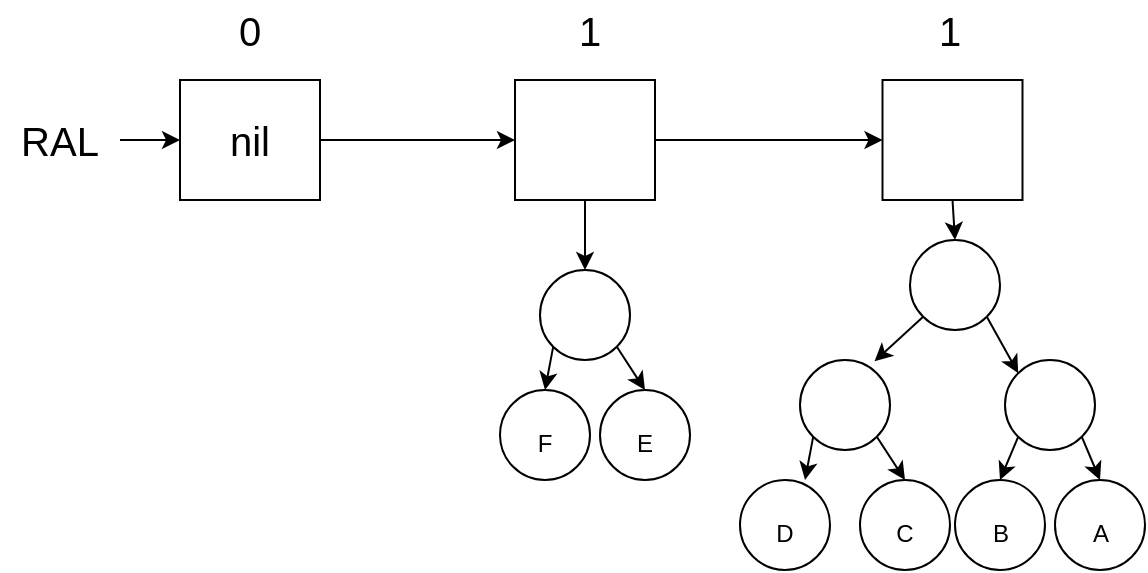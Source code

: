 <mxfile version="16.4.0" type="device"><diagram id="QcZmb7eFFJxZ3x-xjz1x" name="Page-1"><mxGraphModel dx="1203" dy="829" grid="1" gridSize="10" guides="1" tooltips="1" connect="1" arrows="1" fold="1" page="1" pageScale="1" pageWidth="850" pageHeight="1100" math="0" shadow="0"><root><mxCell id="0"/><mxCell id="1" parent="0"/><mxCell id="-DS1Y1ChxDshjBo23wWi-69" value="" style="edgeStyle=none;rounded=0;orthogonalLoop=1;jettySize=auto;html=1;fontSize=12;" edge="1" parent="1" source="-DS1Y1ChxDshjBo23wWi-3" target="-DS1Y1ChxDshjBo23wWi-4"><mxGeometry relative="1" as="geometry"/></mxCell><mxCell id="-DS1Y1ChxDshjBo23wWi-3" value="nil" style="rounded=0;whiteSpace=wrap;html=1;fontSize=20;" vertex="1" parent="1"><mxGeometry x="130" y="130" width="70" height="60" as="geometry"/></mxCell><mxCell id="-DS1Y1ChxDshjBo23wWi-70" value="" style="edgeStyle=none;rounded=0;orthogonalLoop=1;jettySize=auto;html=1;fontSize=12;" edge="1" parent="1" source="-DS1Y1ChxDshjBo23wWi-4" target="-DS1Y1ChxDshjBo23wWi-5"><mxGeometry relative="1" as="geometry"/></mxCell><mxCell id="-DS1Y1ChxDshjBo23wWi-89" style="edgeStyle=none;rounded=0;orthogonalLoop=1;jettySize=auto;html=1;exitX=0.5;exitY=1;exitDx=0;exitDy=0;entryX=0.5;entryY=0;entryDx=0;entryDy=0;fontSize=12;" edge="1" parent="1" source="-DS1Y1ChxDshjBo23wWi-4" target="-DS1Y1ChxDshjBo23wWi-86"><mxGeometry relative="1" as="geometry"/></mxCell><mxCell id="-DS1Y1ChxDshjBo23wWi-4" value="" style="rounded=0;whiteSpace=wrap;html=1;fontSize=20;" vertex="1" parent="1"><mxGeometry x="297.5" y="130" width="70" height="60" as="geometry"/></mxCell><mxCell id="-DS1Y1ChxDshjBo23wWi-65" style="edgeStyle=none;rounded=0;orthogonalLoop=1;jettySize=auto;html=1;exitX=0.5;exitY=1;exitDx=0;exitDy=0;entryX=0.5;entryY=0;entryDx=0;entryDy=0;fontSize=12;" edge="1" parent="1" source="-DS1Y1ChxDshjBo23wWi-5" target="-DS1Y1ChxDshjBo23wWi-17"><mxGeometry relative="1" as="geometry"/></mxCell><mxCell id="-DS1Y1ChxDshjBo23wWi-5" value="" style="rounded=0;whiteSpace=wrap;html=1;fontSize=20;" vertex="1" parent="1"><mxGeometry x="481.25" y="130" width="70" height="60" as="geometry"/></mxCell><mxCell id="-DS1Y1ChxDshjBo23wWi-8" value="1" style="text;html=1;strokeColor=none;fillColor=none;align=center;verticalAlign=middle;whiteSpace=wrap;rounded=0;fontSize=20;" vertex="1" parent="1"><mxGeometry x="305" y="90" width="60" height="30" as="geometry"/></mxCell><mxCell id="-DS1Y1ChxDshjBo23wWi-9" value="0" style="text;html=1;strokeColor=none;fillColor=none;align=center;verticalAlign=middle;whiteSpace=wrap;rounded=0;fontSize=20;" vertex="1" parent="1"><mxGeometry x="135" y="90" width="60" height="30" as="geometry"/></mxCell><mxCell id="-DS1Y1ChxDshjBo23wWi-10" value="1" style="text;html=1;strokeColor=none;fillColor=none;align=center;verticalAlign=middle;whiteSpace=wrap;rounded=0;fontSize=20;" vertex="1" parent="1"><mxGeometry x="485" y="90" width="60" height="30" as="geometry"/></mxCell><mxCell id="-DS1Y1ChxDshjBo23wWi-27" style="edgeStyle=none;rounded=0;orthogonalLoop=1;jettySize=auto;html=1;exitX=0;exitY=1;exitDx=0;exitDy=0;entryX=0.828;entryY=0.015;entryDx=0;entryDy=0;entryPerimeter=0;fontSize=12;" edge="1" parent="1" source="-DS1Y1ChxDshjBo23wWi-17" target="-DS1Y1ChxDshjBo23wWi-18"><mxGeometry relative="1" as="geometry"/></mxCell><mxCell id="-DS1Y1ChxDshjBo23wWi-28" style="edgeStyle=none;rounded=0;orthogonalLoop=1;jettySize=auto;html=1;exitX=1;exitY=1;exitDx=0;exitDy=0;entryX=0;entryY=0;entryDx=0;entryDy=0;fontSize=12;" edge="1" parent="1" source="-DS1Y1ChxDshjBo23wWi-17" target="-DS1Y1ChxDshjBo23wWi-19"><mxGeometry relative="1" as="geometry"/></mxCell><mxCell id="-DS1Y1ChxDshjBo23wWi-17" value="" style="ellipse;whiteSpace=wrap;html=1;aspect=fixed;fontSize=20;" vertex="1" parent="1"><mxGeometry x="495" y="210" width="45" height="45" as="geometry"/></mxCell><mxCell id="-DS1Y1ChxDshjBo23wWi-29" style="edgeStyle=none;rounded=0;orthogonalLoop=1;jettySize=auto;html=1;exitX=0;exitY=1;exitDx=0;exitDy=0;entryX=0.5;entryY=0;entryDx=0;entryDy=0;fontSize=12;" edge="1" parent="1" source="-DS1Y1ChxDshjBo23wWi-18"><mxGeometry relative="1" as="geometry"><mxPoint x="442.5" y="330" as="targetPoint"/></mxGeometry></mxCell><mxCell id="-DS1Y1ChxDshjBo23wWi-30" style="edgeStyle=none;rounded=0;orthogonalLoop=1;jettySize=auto;html=1;exitX=1;exitY=1;exitDx=0;exitDy=0;entryX=0.5;entryY=0;entryDx=0;entryDy=0;fontSize=12;" edge="1" parent="1" source="-DS1Y1ChxDshjBo23wWi-18" target="-DS1Y1ChxDshjBo23wWi-21"><mxGeometry relative="1" as="geometry"/></mxCell><mxCell id="-DS1Y1ChxDshjBo23wWi-18" value="" style="ellipse;whiteSpace=wrap;html=1;aspect=fixed;fontSize=20;" vertex="1" parent="1"><mxGeometry x="440" y="270" width="45" height="45" as="geometry"/></mxCell><mxCell id="-DS1Y1ChxDshjBo23wWi-31" style="edgeStyle=none;rounded=0;orthogonalLoop=1;jettySize=auto;html=1;exitX=0;exitY=1;exitDx=0;exitDy=0;entryX=0.5;entryY=0;entryDx=0;entryDy=0;fontSize=12;" edge="1" parent="1" source="-DS1Y1ChxDshjBo23wWi-19" target="-DS1Y1ChxDshjBo23wWi-22"><mxGeometry relative="1" as="geometry"/></mxCell><mxCell id="-DS1Y1ChxDshjBo23wWi-32" style="edgeStyle=none;rounded=0;orthogonalLoop=1;jettySize=auto;html=1;exitX=1;exitY=1;exitDx=0;exitDy=0;entryX=0.5;entryY=0;entryDx=0;entryDy=0;fontSize=12;" edge="1" parent="1" source="-DS1Y1ChxDshjBo23wWi-19" target="-DS1Y1ChxDshjBo23wWi-23"><mxGeometry relative="1" as="geometry"/></mxCell><mxCell id="-DS1Y1ChxDshjBo23wWi-19" value="" style="ellipse;whiteSpace=wrap;html=1;aspect=fixed;fontSize=20;" vertex="1" parent="1"><mxGeometry x="542.5" y="270" width="45" height="45" as="geometry"/></mxCell><mxCell id="-DS1Y1ChxDshjBo23wWi-20" value="&lt;font style=&quot;font-size: 12px&quot;&gt;D&lt;/font&gt;" style="ellipse;whiteSpace=wrap;html=1;aspect=fixed;fontSize=20;" vertex="1" parent="1"><mxGeometry x="410" y="330" width="45" height="45" as="geometry"/></mxCell><mxCell id="-DS1Y1ChxDshjBo23wWi-21" value="&lt;font style=&quot;font-size: 12px&quot;&gt;C&lt;/font&gt;" style="ellipse;whiteSpace=wrap;html=1;aspect=fixed;fontSize=20;" vertex="1" parent="1"><mxGeometry x="470" y="330" width="45" height="45" as="geometry"/></mxCell><mxCell id="-DS1Y1ChxDshjBo23wWi-22" value="&lt;font style=&quot;font-size: 12px&quot;&gt;B&lt;/font&gt;" style="ellipse;whiteSpace=wrap;html=1;aspect=fixed;fontSize=20;" vertex="1" parent="1"><mxGeometry x="517.5" y="330" width="45" height="45" as="geometry"/></mxCell><mxCell id="-DS1Y1ChxDshjBo23wWi-23" value="&lt;font style=&quot;font-size: 12px&quot;&gt;A&lt;/font&gt;" style="ellipse;whiteSpace=wrap;html=1;aspect=fixed;fontSize=20;" vertex="1" parent="1"><mxGeometry x="567.5" y="330" width="45" height="45" as="geometry"/></mxCell><mxCell id="-DS1Y1ChxDshjBo23wWi-68" style="edgeStyle=none;rounded=0;orthogonalLoop=1;jettySize=auto;html=1;exitX=1;exitY=0.5;exitDx=0;exitDy=0;entryX=0;entryY=0.5;entryDx=0;entryDy=0;fontSize=12;" edge="1" parent="1" source="-DS1Y1ChxDshjBo23wWi-67" target="-DS1Y1ChxDshjBo23wWi-3"><mxGeometry relative="1" as="geometry"/></mxCell><mxCell id="-DS1Y1ChxDshjBo23wWi-67" value="RAL" style="text;html=1;strokeColor=none;fillColor=none;align=center;verticalAlign=middle;whiteSpace=wrap;rounded=0;fontSize=20;" vertex="1" parent="1"><mxGeometry x="40" y="145" width="60" height="30" as="geometry"/></mxCell><mxCell id="-DS1Y1ChxDshjBo23wWi-84" style="edgeStyle=none;rounded=0;orthogonalLoop=1;jettySize=auto;html=1;exitX=0;exitY=1;exitDx=0;exitDy=0;entryX=0.5;entryY=0;entryDx=0;entryDy=0;fontSize=12;" edge="1" parent="1" source="-DS1Y1ChxDshjBo23wWi-86" target="-DS1Y1ChxDshjBo23wWi-87"><mxGeometry relative="1" as="geometry"/></mxCell><mxCell id="-DS1Y1ChxDshjBo23wWi-85" style="edgeStyle=none;rounded=0;orthogonalLoop=1;jettySize=auto;html=1;exitX=1;exitY=1;exitDx=0;exitDy=0;entryX=0.5;entryY=0;entryDx=0;entryDy=0;fontSize=12;" edge="1" parent="1" source="-DS1Y1ChxDshjBo23wWi-86" target="-DS1Y1ChxDshjBo23wWi-88"><mxGeometry relative="1" as="geometry"/></mxCell><mxCell id="-DS1Y1ChxDshjBo23wWi-86" value="" style="ellipse;whiteSpace=wrap;html=1;aspect=fixed;fontSize=20;" vertex="1" parent="1"><mxGeometry x="310" y="225" width="45" height="45" as="geometry"/></mxCell><mxCell id="-DS1Y1ChxDshjBo23wWi-87" value="&lt;font style=&quot;font-size: 12px&quot;&gt;F&lt;/font&gt;" style="ellipse;whiteSpace=wrap;html=1;aspect=fixed;fontSize=20;" vertex="1" parent="1"><mxGeometry x="290" y="285" width="45" height="45" as="geometry"/></mxCell><mxCell id="-DS1Y1ChxDshjBo23wWi-88" value="&lt;font style=&quot;font-size: 12px&quot;&gt;E&lt;/font&gt;" style="ellipse;whiteSpace=wrap;html=1;aspect=fixed;fontSize=20;" vertex="1" parent="1"><mxGeometry x="340" y="285" width="45" height="45" as="geometry"/></mxCell></root></mxGraphModel></diagram></mxfile>